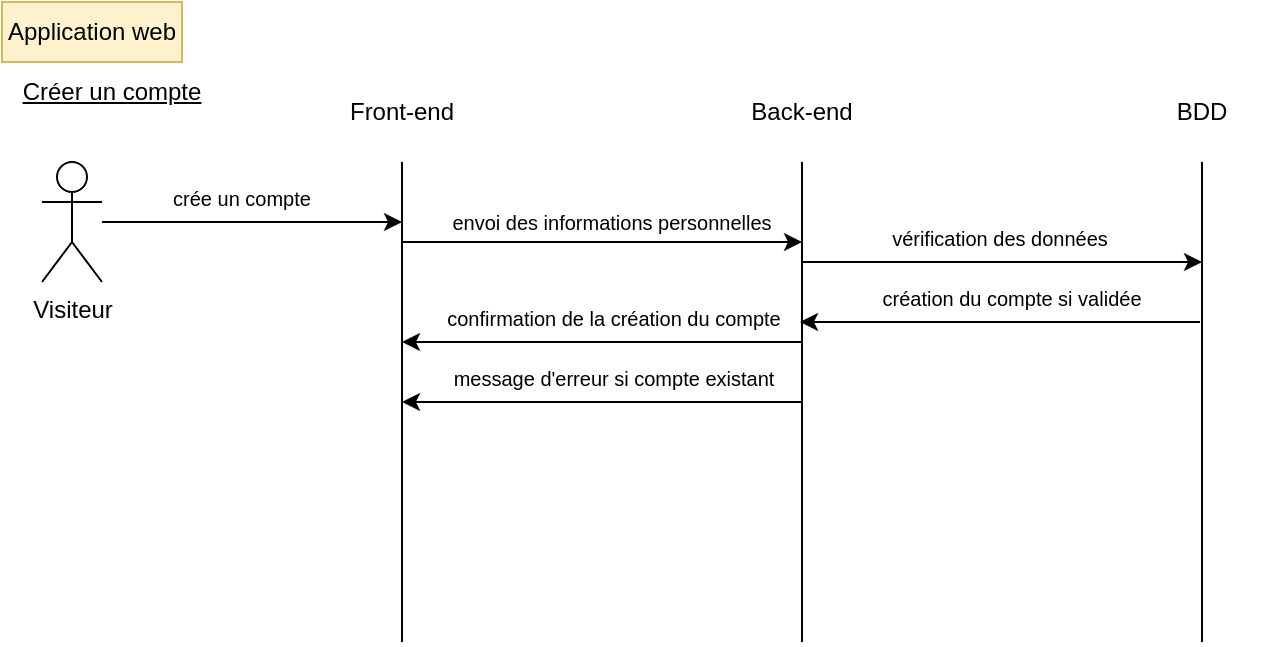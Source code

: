<mxfile version="26.0.6">
  <diagram name="Page-1" id="bkhj7TyTQltoUjwlAiIB">
    <mxGraphModel dx="954" dy="618" grid="1" gridSize="10" guides="1" tooltips="1" connect="1" arrows="1" fold="1" page="1" pageScale="1" pageWidth="827" pageHeight="1169" math="0" shadow="0">
      <root>
        <mxCell id="0" />
        <mxCell id="1" parent="0" />
        <mxCell id="wifZ-9k00RwjJwxD-yln-15" style="edgeStyle=orthogonalEdgeStyle;rounded=0;orthogonalLoop=1;jettySize=auto;html=1;" edge="1" parent="1" source="wifZ-9k00RwjJwxD-yln-1">
          <mxGeometry relative="1" as="geometry">
            <mxPoint x="200" y="110" as="targetPoint" />
          </mxGeometry>
        </mxCell>
        <mxCell id="wifZ-9k00RwjJwxD-yln-1" value="Visiteur" style="shape=umlActor;verticalLabelPosition=bottom;verticalAlign=top;html=1;outlineConnect=0;" vertex="1" parent="1">
          <mxGeometry x="20" y="80" width="30" height="60" as="geometry" />
        </mxCell>
        <mxCell id="wifZ-9k00RwjJwxD-yln-2" value="Application web" style="text;html=1;align=center;verticalAlign=middle;whiteSpace=wrap;rounded=0;glass=0;shadow=0;fillColor=#fff2cc;strokeColor=#d6b656;" vertex="1" parent="1">
          <mxGeometry width="90" height="30" as="geometry" />
        </mxCell>
        <mxCell id="wifZ-9k00RwjJwxD-yln-5" value="Créer un compte" style="text;html=1;align=center;verticalAlign=middle;whiteSpace=wrap;rounded=0;fontStyle=4" vertex="1" parent="1">
          <mxGeometry y="30" width="110" height="30" as="geometry" />
        </mxCell>
        <mxCell id="wifZ-9k00RwjJwxD-yln-8" value="" style="endArrow=none;html=1;rounded=0;" edge="1" parent="1">
          <mxGeometry width="50" height="50" relative="1" as="geometry">
            <mxPoint x="200" y="320" as="sourcePoint" />
            <mxPoint x="200" y="80" as="targetPoint" />
          </mxGeometry>
        </mxCell>
        <mxCell id="wifZ-9k00RwjJwxD-yln-9" value="" style="endArrow=none;html=1;rounded=0;" edge="1" parent="1">
          <mxGeometry width="50" height="50" relative="1" as="geometry">
            <mxPoint x="400" y="320" as="sourcePoint" />
            <mxPoint x="400" y="80" as="targetPoint" />
          </mxGeometry>
        </mxCell>
        <mxCell id="wifZ-9k00RwjJwxD-yln-10" value="" style="endArrow=none;html=1;rounded=0;" edge="1" parent="1">
          <mxGeometry width="50" height="50" relative="1" as="geometry">
            <mxPoint x="600" y="320" as="sourcePoint" />
            <mxPoint x="600" y="80" as="targetPoint" />
          </mxGeometry>
        </mxCell>
        <mxCell id="wifZ-9k00RwjJwxD-yln-11" value="Front-end" style="text;html=1;align=center;verticalAlign=middle;whiteSpace=wrap;rounded=0;" vertex="1" parent="1">
          <mxGeometry x="170" y="40" width="60" height="30" as="geometry" />
        </mxCell>
        <mxCell id="wifZ-9k00RwjJwxD-yln-12" value="Back-end" style="text;html=1;align=center;verticalAlign=middle;whiteSpace=wrap;rounded=0;" vertex="1" parent="1">
          <mxGeometry x="370" y="40" width="60" height="30" as="geometry" />
        </mxCell>
        <mxCell id="wifZ-9k00RwjJwxD-yln-13" value="BDD" style="text;html=1;align=center;verticalAlign=middle;whiteSpace=wrap;rounded=0;" vertex="1" parent="1">
          <mxGeometry x="570" y="40" width="60" height="30" as="geometry" />
        </mxCell>
        <mxCell id="wifZ-9k00RwjJwxD-yln-16" value="crée un compte" style="text;html=1;align=center;verticalAlign=middle;whiteSpace=wrap;rounded=0;fontSize=10;" vertex="1" parent="1">
          <mxGeometry x="70" y="92.5" width="100" height="10" as="geometry" />
        </mxCell>
        <mxCell id="wifZ-9k00RwjJwxD-yln-17" value="" style="endArrow=classic;html=1;rounded=0;" edge="1" parent="1">
          <mxGeometry width="50" height="50" relative="1" as="geometry">
            <mxPoint x="200" y="120" as="sourcePoint" />
            <mxPoint x="400" y="120" as="targetPoint" />
          </mxGeometry>
        </mxCell>
        <mxCell id="wifZ-9k00RwjJwxD-yln-18" value="envoi des informations personnelles" style="text;html=1;align=center;verticalAlign=middle;whiteSpace=wrap;rounded=0;fontSize=10;" vertex="1" parent="1">
          <mxGeometry x="220" y="102.5" width="170" height="15" as="geometry" />
        </mxCell>
        <mxCell id="wifZ-9k00RwjJwxD-yln-20" value="" style="endArrow=classic;html=1;rounded=0;" edge="1" parent="1">
          <mxGeometry width="50" height="50" relative="1" as="geometry">
            <mxPoint x="400" y="130" as="sourcePoint" />
            <mxPoint x="600" y="130" as="targetPoint" />
          </mxGeometry>
        </mxCell>
        <mxCell id="wifZ-9k00RwjJwxD-yln-21" value="vérification des données" style="text;html=1;align=center;verticalAlign=middle;whiteSpace=wrap;rounded=0;fontSize=10;" vertex="1" parent="1">
          <mxGeometry x="414" y="110" width="170" height="15" as="geometry" />
        </mxCell>
        <mxCell id="wifZ-9k00RwjJwxD-yln-22" value="création du compte si validée" style="text;html=1;align=center;verticalAlign=middle;whiteSpace=wrap;rounded=0;fontSize=10;" vertex="1" parent="1">
          <mxGeometry x="420" y="140" width="170" height="15" as="geometry" />
        </mxCell>
        <mxCell id="wifZ-9k00RwjJwxD-yln-23" value="" style="endArrow=classic;html=1;rounded=0;" edge="1" parent="1">
          <mxGeometry width="50" height="50" relative="1" as="geometry">
            <mxPoint x="599" y="160" as="sourcePoint" />
            <mxPoint x="399" y="160" as="targetPoint" />
          </mxGeometry>
        </mxCell>
        <mxCell id="wifZ-9k00RwjJwxD-yln-25" value="confirmation de la création du compte" style="text;html=1;align=center;verticalAlign=middle;whiteSpace=wrap;rounded=0;fontSize=10;" vertex="1" parent="1">
          <mxGeometry x="221" y="150" width="170" height="15" as="geometry" />
        </mxCell>
        <mxCell id="wifZ-9k00RwjJwxD-yln-26" value="" style="endArrow=classic;html=1;rounded=0;" edge="1" parent="1">
          <mxGeometry width="50" height="50" relative="1" as="geometry">
            <mxPoint x="400" y="170" as="sourcePoint" />
            <mxPoint x="200" y="170" as="targetPoint" />
          </mxGeometry>
        </mxCell>
        <mxCell id="wifZ-9k00RwjJwxD-yln-27" value="message d&#39;erreur si compte existant" style="text;html=1;align=center;verticalAlign=middle;whiteSpace=wrap;rounded=0;fontSize=10;" vertex="1" parent="1">
          <mxGeometry x="221" y="180" width="170" height="15" as="geometry" />
        </mxCell>
        <mxCell id="wifZ-9k00RwjJwxD-yln-28" value="" style="endArrow=classic;html=1;rounded=0;" edge="1" parent="1">
          <mxGeometry width="50" height="50" relative="1" as="geometry">
            <mxPoint x="400" y="200" as="sourcePoint" />
            <mxPoint x="200" y="200" as="targetPoint" />
          </mxGeometry>
        </mxCell>
      </root>
    </mxGraphModel>
  </diagram>
</mxfile>
